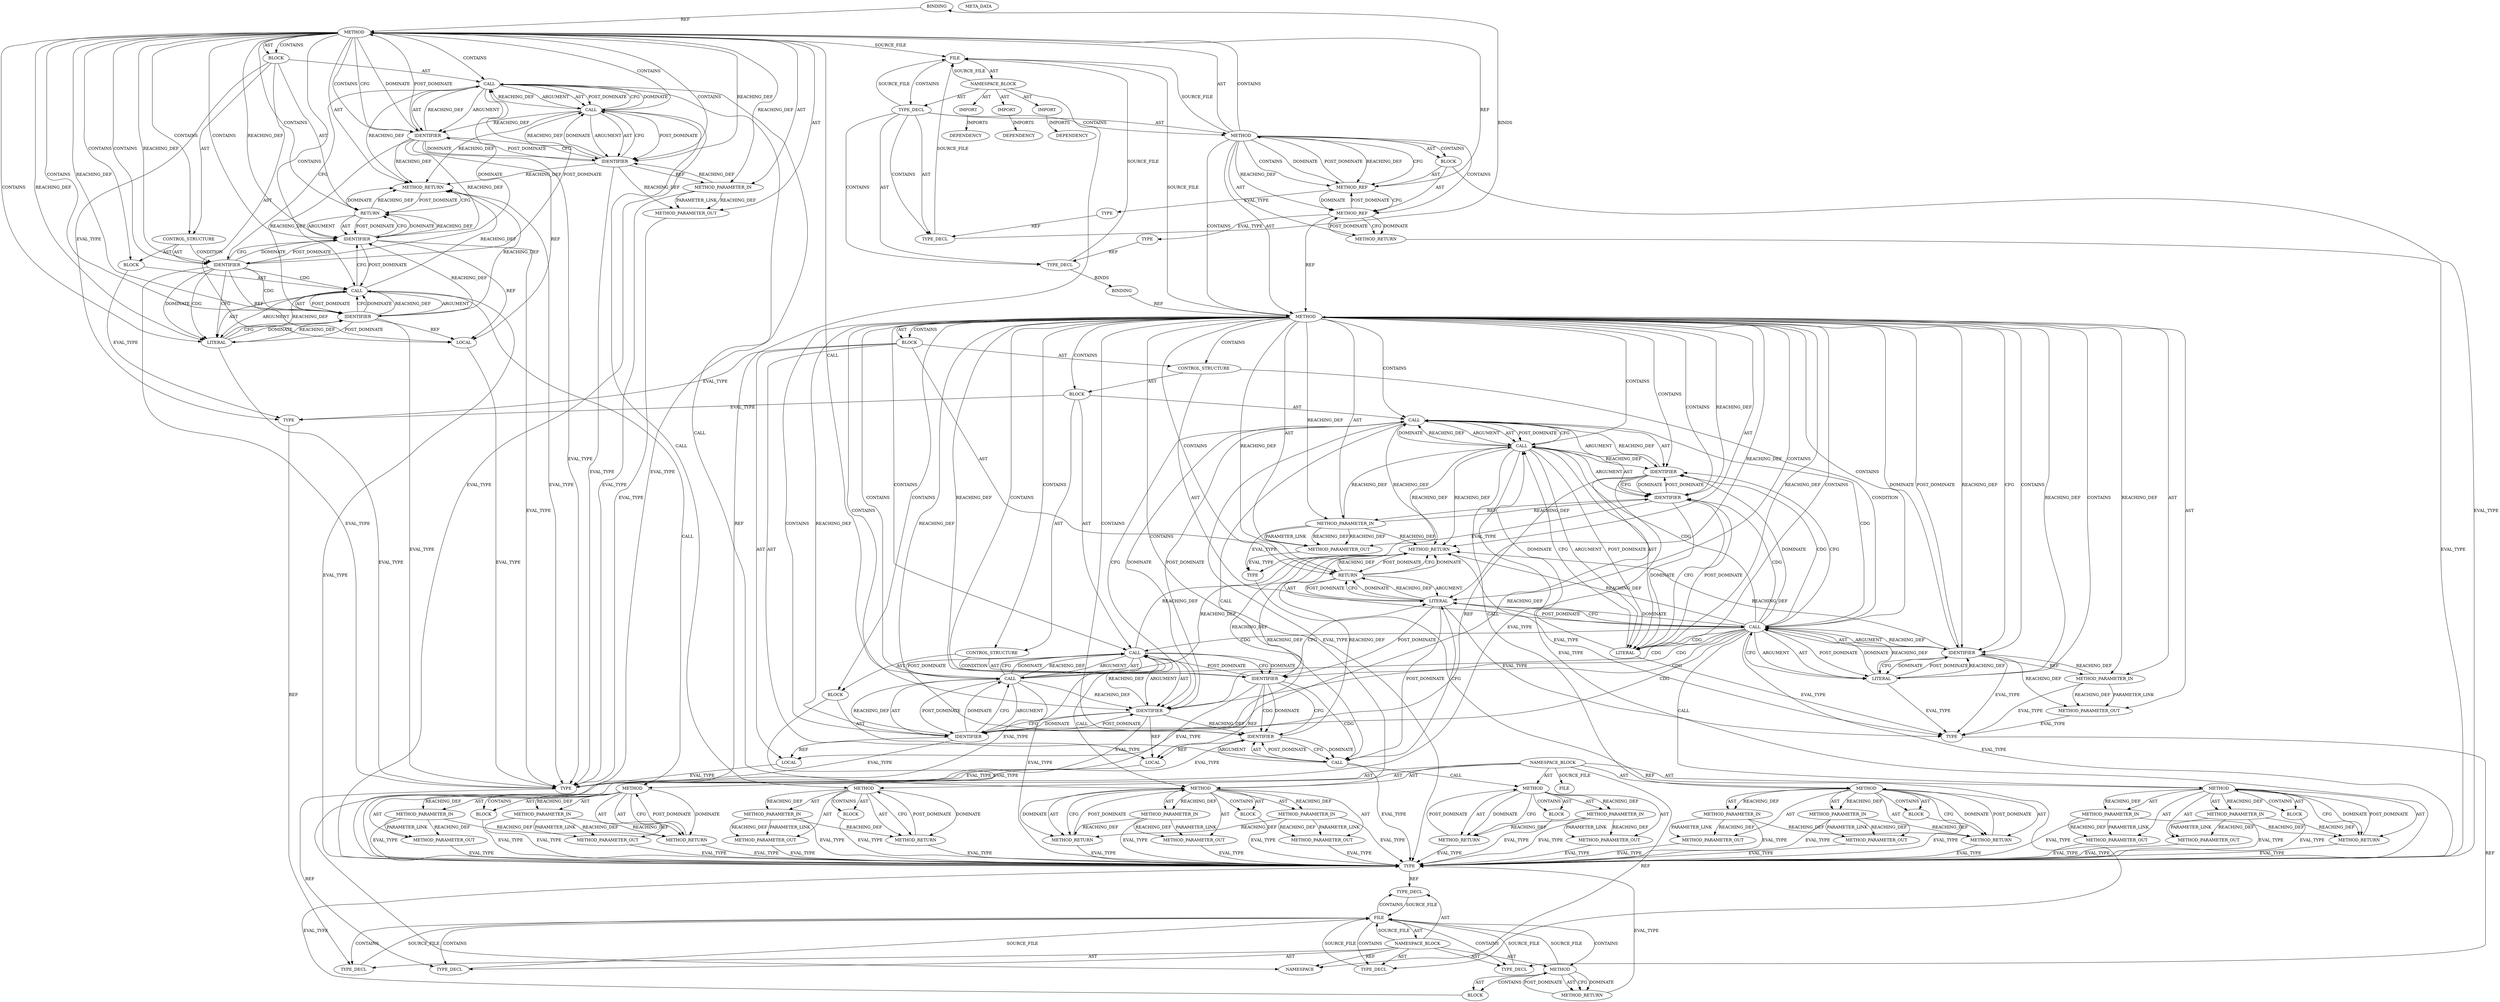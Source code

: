 digraph {
  "21474836480" [label="BINDING" METHOD_FULL_NAME="test" NAME="test" SIGNATURE="char*(char*)"];
  "21474836481" [label="BINDING" METHOD_FULL_NAME="main" NAME="main" SIGNATURE="int(int,char**)"];
  "25769803776" [label="BLOCK" ARGUMENT_INDEX="-1" CODE="{
	char *p;

	p = strdup(str);
	if(p) {
		printf(\"result: %s\\n\", p);	
	}
	return p;
}" COLUMN_NUMBER="1" LINE_NUMBER="32" ORDER="2" TYPE_FULL_NAME="void"];
  "25769803777" [label="BLOCK" ARGUMENT_INDEX="-1" CODE="{
		printf(\"result: %s\\n\", p);	
	}" COLUMN_NUMBER="8" LINE_NUMBER="36" ORDER="2" TYPE_FULL_NAME="void"];
  "25769803778" [label="BLOCK" ARGUMENT_INDEX="-1" CODE="{
	char *userstr, *p;

	if(argc > 1) {
		userstr = argv[1];
		p = test(userstr);
		if(p)
			free(p); /* FIX */
	}
	return 0;
}" COLUMN_NUMBER="1" LINE_NUMBER="44" ORDER="3" TYPE_FULL_NAME="void"];
  "25769803779" [label="BLOCK" ARGUMENT_INDEX="-1" CODE="{
		userstr = argv[1];
		p = test(userstr);
		if(p)
			free(p); /* FIX */
	}" COLUMN_NUMBER="15" LINE_NUMBER="47" ORDER="2" TYPE_FULL_NAME="void"];
  "25769803780" [label="BLOCK" ARGUMENT_INDEX="-1" CODE="<empty>" COLUMN_NUMBER="4" LINE_NUMBER="51" ORDER="2" TYPE_FULL_NAME="ANY"];
  "25769803781" [label="BLOCK" ARGUMENT_INDEX="-1" CODE="<empty>" COLUMN_NUMBER="1" LINE_NUMBER="1" ORDER="1" TYPE_FULL_NAME="ANY"];
  "25769803782" [label="BLOCK" ARGUMENT_INDEX="-1" CODE="<empty>" ORDER="1" TYPE_FULL_NAME="ANY"];
  "25769803783" [label="BLOCK" ARGUMENT_INDEX="1" CODE="<empty>" ORDER="1" TYPE_FULL_NAME="ANY"];
  "25769803784" [label="BLOCK" ARGUMENT_INDEX="1" CODE="<empty>" ORDER="1" TYPE_FULL_NAME="ANY"];
  "25769803785" [label="BLOCK" ARGUMENT_INDEX="1" CODE="<empty>" ORDER="1" TYPE_FULL_NAME="ANY"];
  "25769803786" [label="BLOCK" ARGUMENT_INDEX="1" CODE="<empty>" ORDER="1" TYPE_FULL_NAME="ANY"];
  "25769803787" [label="BLOCK" ARGUMENT_INDEX="1" CODE="<empty>" ORDER="1" TYPE_FULL_NAME="ANY"];
  "25769803788" [label="BLOCK" ARGUMENT_INDEX="1" CODE="<empty>" ORDER="1" TYPE_FULL_NAME="ANY"];
  "30064771072" [label="CALL" ARGUMENT_INDEX="-1" CODE="p = strdup(str)" COLUMN_NUMBER="2" DISPATCH_TYPE="STATIC_DISPATCH" LINE_NUMBER="35" METHOD_FULL_NAME="<operator>.assignment" NAME="<operator>.assignment" ORDER="2" SIGNATURE="" TYPE_FULL_NAME="ANY"];
  "30064771073" [label="CALL" ARGUMENT_INDEX="2" CODE="strdup(str)" COLUMN_NUMBER="6" DISPATCH_TYPE="STATIC_DISPATCH" LINE_NUMBER="35" METHOD_FULL_NAME="strdup" NAME="strdup" ORDER="2" SIGNATURE="" TYPE_FULL_NAME="ANY"];
  "30064771074" [label="CALL" ARGUMENT_INDEX="-1" CODE="printf(\"result: %s\\n\", p)" COLUMN_NUMBER="3" DISPATCH_TYPE="STATIC_DISPATCH" LINE_NUMBER="37" METHOD_FULL_NAME="printf" NAME="printf" ORDER="1" SIGNATURE="" TYPE_FULL_NAME="ANY"];
  "30064771075" [label="CALL" ARGUMENT_INDEX="-1" CODE="argc > 1" COLUMN_NUMBER="5" DISPATCH_TYPE="STATIC_DISPATCH" LINE_NUMBER="47" METHOD_FULL_NAME="<operator>.greaterThan" NAME="<operator>.greaterThan" ORDER="1" SIGNATURE="" TYPE_FULL_NAME="ANY"];
  "30064771076" [label="CALL" ARGUMENT_INDEX="-1" CODE="userstr = argv[1]" COLUMN_NUMBER="3" DISPATCH_TYPE="STATIC_DISPATCH" LINE_NUMBER="48" METHOD_FULL_NAME="<operator>.assignment" NAME="<operator>.assignment" ORDER="1" SIGNATURE="" TYPE_FULL_NAME="ANY"];
  "30064771077" [label="CALL" ARGUMENT_INDEX="2" CODE="argv[1]" COLUMN_NUMBER="13" DISPATCH_TYPE="STATIC_DISPATCH" LINE_NUMBER="48" METHOD_FULL_NAME="<operator>.indirectIndexAccess" NAME="<operator>.indirectIndexAccess" ORDER="2" SIGNATURE="" TYPE_FULL_NAME="ANY"];
  "30064771078" [label="CALL" ARGUMENT_INDEX="-1" CODE="p = test(userstr)" COLUMN_NUMBER="3" DISPATCH_TYPE="STATIC_DISPATCH" LINE_NUMBER="49" METHOD_FULL_NAME="<operator>.assignment" NAME="<operator>.assignment" ORDER="2" SIGNATURE="" TYPE_FULL_NAME="ANY"];
  "30064771079" [label="CALL" ARGUMENT_INDEX="2" CODE="test(userstr)" COLUMN_NUMBER="7" DISPATCH_TYPE="STATIC_DISPATCH" LINE_NUMBER="49" METHOD_FULL_NAME="test" NAME="test" ORDER="2" SIGNATURE="" TYPE_FULL_NAME="char*"];
  "30064771080" [label="CALL" ARGUMENT_INDEX="1" CODE="free(p)" COLUMN_NUMBER="4" DISPATCH_TYPE="STATIC_DISPATCH" LINE_NUMBER="51" METHOD_FULL_NAME="free" NAME="free" ORDER="1" SIGNATURE="" TYPE_FULL_NAME="ANY"];
  "47244640256" [label="CONTROL_STRUCTURE" ARGUMENT_INDEX="1" CODE="if(p) {
		printf(\"result: %s\\n\", p);	
	}" COLUMN_NUMBER="2" CONTROL_STRUCTURE_TYPE="IF" LINE_NUMBER="36" ORDER="3" PARSER_TYPE_NAME="CASTIfStatement"];
  "47244640257" [label="CONTROL_STRUCTURE" ARGUMENT_INDEX="1" CODE="if(argc > 1) {
		userstr = argv[1];
		p = test(userstr);
		if(p)
			free(p); /* FIX */
	}" COLUMN_NUMBER="2" CONTROL_STRUCTURE_TYPE="IF" LINE_NUMBER="47" ORDER="3" PARSER_TYPE_NAME="CASTIfStatement"];
  "47244640258" [label="CONTROL_STRUCTURE" ARGUMENT_INDEX="1" CODE="if(p)
			free(p);" COLUMN_NUMBER="3" CONTROL_STRUCTURE_TYPE="IF" LINE_NUMBER="50" ORDER="3" PARSER_TYPE_NAME="CASTIfStatement"];
  "51539607552" [label="DEPENDENCY" DEPENDENCY_GROUP_ID="stdio.h" NAME="stdio.h" VERSION="include"];
  "51539607553" [label="DEPENDENCY" DEPENDENCY_GROUP_ID="stdlib.h" NAME="stdlib.h" VERSION="include"];
  "51539607554" [label="DEPENDENCY" DEPENDENCY_GROUP_ID="string.h" NAME="string.h" VERSION="include"];
  "60129542144" [label="FILE" CODE="<empty>" CONTENT="<empty>" NAME="mem3-good.c" ORDER="0"];
  "60129542145" [label="FILE" CODE="<empty>" CONTENT="<empty>" NAME="<includes>" ORDER="1"];
  "60129542146" [label="FILE" CODE="<empty>" CONTENT="<empty>" NAME="<unknown>" ORDER="0"];
  "68719476736" [label="IDENTIFIER" ARGUMENT_INDEX="1" CODE="p" COLUMN_NUMBER="2" LINE_NUMBER="35" NAME="p" ORDER="1" TYPE_FULL_NAME="char*"];
  "68719476737" [label="IDENTIFIER" ARGUMENT_INDEX="1" CODE="str" COLUMN_NUMBER="13" LINE_NUMBER="35" NAME="str" ORDER="1" TYPE_FULL_NAME="char*"];
  "68719476738" [label="IDENTIFIER" ARGUMENT_INDEX="-1" CODE="p" COLUMN_NUMBER="5" LINE_NUMBER="36" NAME="p" ORDER="1" TYPE_FULL_NAME="char*"];
  "68719476739" [label="IDENTIFIER" ARGUMENT_INDEX="2" CODE="p" COLUMN_NUMBER="26" LINE_NUMBER="37" NAME="p" ORDER="2" TYPE_FULL_NAME="char*"];
  "68719476740" [label="IDENTIFIER" ARGUMENT_INDEX="-1" CODE="p" COLUMN_NUMBER="9" LINE_NUMBER="39" NAME="p" ORDER="1" TYPE_FULL_NAME="char*"];
  "68719476741" [label="IDENTIFIER" ARGUMENT_INDEX="1" CODE="argc" COLUMN_NUMBER="5" LINE_NUMBER="47" NAME="argc" ORDER="1" TYPE_FULL_NAME="int"];
  "68719476742" [label="IDENTIFIER" ARGUMENT_INDEX="1" CODE="userstr" COLUMN_NUMBER="3" LINE_NUMBER="48" NAME="userstr" ORDER="1" TYPE_FULL_NAME="char*"];
  "68719476743" [label="IDENTIFIER" ARGUMENT_INDEX="1" CODE="argv" COLUMN_NUMBER="13" LINE_NUMBER="48" NAME="argv" ORDER="1" TYPE_FULL_NAME="char**"];
  "68719476744" [label="IDENTIFIER" ARGUMENT_INDEX="1" CODE="p" COLUMN_NUMBER="3" LINE_NUMBER="49" NAME="p" ORDER="1" TYPE_FULL_NAME="char*"];
  "68719476745" [label="IDENTIFIER" ARGUMENT_INDEX="1" CODE="userstr" COLUMN_NUMBER="12" LINE_NUMBER="49" NAME="userstr" ORDER="1" TYPE_FULL_NAME="char*"];
  "68719476746" [label="IDENTIFIER" ARGUMENT_INDEX="-1" CODE="p" COLUMN_NUMBER="6" LINE_NUMBER="50" NAME="p" ORDER="1" TYPE_FULL_NAME="char*"];
  "68719476747" [label="IDENTIFIER" ARGUMENT_INDEX="1" CODE="p" COLUMN_NUMBER="9" LINE_NUMBER="51" NAME="p" ORDER="1" TYPE_FULL_NAME="char*"];
  "73014444032" [label="IMPORT" CODE="#include <stdio.h>" COLUMN_NUMBER="1" IMPORTED_AS="stdio.h" IMPORTED_ENTITY="stdio.h" LINE_NUMBER="26" ORDER="1"];
  "73014444033" [label="IMPORT" CODE="#include <stdlib.h>" COLUMN_NUMBER="1" IMPORTED_AS="stdlib.h" IMPORTED_ENTITY="stdlib.h" LINE_NUMBER="27" ORDER="2"];
  "73014444034" [label="IMPORT" CODE="#include <string.h>" COLUMN_NUMBER="1" IMPORTED_AS="string.h" IMPORTED_ENTITY="string.h" LINE_NUMBER="28" ORDER="3"];
  "90194313216" [label="LITERAL" ARGUMENT_INDEX="1" CODE="\"result: %s\\n\"" COLUMN_NUMBER="10" LINE_NUMBER="37" ORDER="1" TYPE_FULL_NAME="char*"];
  "90194313217" [label="LITERAL" ARGUMENT_INDEX="2" CODE="1" COLUMN_NUMBER="12" LINE_NUMBER="47" ORDER="2" TYPE_FULL_NAME="int"];
  "90194313218" [label="LITERAL" ARGUMENT_INDEX="2" CODE="1" COLUMN_NUMBER="18" LINE_NUMBER="48" ORDER="2" TYPE_FULL_NAME="int"];
  "90194313219" [label="LITERAL" ARGUMENT_INDEX="-1" CODE="0" COLUMN_NUMBER="9" LINE_NUMBER="53" ORDER="1" TYPE_FULL_NAME="int"];
  "94489280512" [label="LOCAL" CODE="char *p" COLUMN_NUMBER="7" GENERIC_SIGNATURE="<empty>" LINE_NUMBER="33" NAME="p" ORDER="1" TYPE_FULL_NAME="char*"];
  "94489280513" [label="LOCAL" CODE="char *userstr" COLUMN_NUMBER="7" GENERIC_SIGNATURE="<empty>" LINE_NUMBER="45" NAME="userstr" ORDER="1" TYPE_FULL_NAME="char*"];
  "94489280514" [label="LOCAL" CODE="char *p" COLUMN_NUMBER="17" GENERIC_SIGNATURE="<empty>" LINE_NUMBER="45" NAME="p" ORDER="2" TYPE_FULL_NAME="char*"];
  "107374182400" [label="META_DATA" LANGUAGE="NEWC" OVERLAYS="base;controlflow;typerel;callgraph;dataflowOss" ROOT="/tmp/tmp.Aymufs2iS9" VERSION="0.1"];
  "111669149696" [label="METHOD" AST_PARENT_FULL_NAME="mem3-good.c:<global>" AST_PARENT_TYPE="TYPE_DECL" CODE="char *
test(char *str)
{
	char *p;

	p = strdup(str);
	if(p) {
		printf(\"result: %s\\n\", p);	
	}
	return p;
}" COLUMN_NUMBER="1" COLUMN_NUMBER_END="1" FILENAME="mem3-good.c" FULL_NAME="test" GENERIC_SIGNATURE="<empty>" IS_EXTERNAL="false" LINE_NUMBER="30" LINE_NUMBER_END="40" NAME="test" ORDER="1" SIGNATURE="char*(char*)"];
  "111669149697" [label="METHOD" AST_PARENT_FULL_NAME="mem3-good.c:<global>" AST_PARENT_TYPE="TYPE_DECL" CODE="<global>" COLUMN_NUMBER="1" COLUMN_NUMBER_END="2" FILENAME="mem3-good.c" FULL_NAME="mem3-good.c:<global>" GENERIC_SIGNATURE="<empty>" IS_EXTERNAL="false" LINE_NUMBER="1" LINE_NUMBER_END="54" NAME="<global>" ORDER="1" SIGNATURE=""];
  "111669149698" [label="METHOD" AST_PARENT_FULL_NAME="mem3-good.c:<global>" AST_PARENT_TYPE="TYPE_DECL" CODE="int
main(int argc, char **argv)
{
	char *userstr, *p;

	if(argc > 1) {
		userstr = argv[1];
		p = test(userstr);
		if(p)
			free(p); /* FIX */
	}
	return 0;
}" COLUMN_NUMBER="1" COLUMN_NUMBER_END="1" FILENAME="mem3-good.c" FULL_NAME="main" GENERIC_SIGNATURE="<empty>" IS_EXTERNAL="false" LINE_NUMBER="42" LINE_NUMBER_END="54" NAME="main" ORDER="1" SIGNATURE="int(int,char**)"];
  "111669149699" [label="METHOD" AST_PARENT_FULL_NAME="<includes>:<global>" AST_PARENT_TYPE="NAMESPACE_BLOCK" CODE="<global>" FILENAME="<includes>" FULL_NAME="<includes>:<global>" GENERIC_SIGNATURE="<empty>" IS_EXTERNAL="false" LINE_NUMBER="1" NAME="<global>" ORDER="1" SIGNATURE=""];
  "111669149700" [label="METHOD" AST_PARENT_FULL_NAME="<global>" AST_PARENT_TYPE="NAMESPACE_BLOCK" CODE="<empty>" FILENAME="<empty>" FULL_NAME="<operator>.assignment" GENERIC_SIGNATURE="<empty>" IS_EXTERNAL="true" NAME="<operator>.assignment" ORDER="0" SIGNATURE=""];
  "111669149701" [label="METHOD" AST_PARENT_FULL_NAME="<global>" AST_PARENT_TYPE="NAMESPACE_BLOCK" CODE="<empty>" FILENAME="<empty>" FULL_NAME="strdup" GENERIC_SIGNATURE="<empty>" IS_EXTERNAL="true" NAME="strdup" ORDER="0" SIGNATURE=""];
  "111669149702" [label="METHOD" AST_PARENT_FULL_NAME="<global>" AST_PARENT_TYPE="NAMESPACE_BLOCK" CODE="<empty>" FILENAME="<empty>" FULL_NAME="printf" GENERIC_SIGNATURE="<empty>" IS_EXTERNAL="true" NAME="printf" ORDER="0" SIGNATURE=""];
  "111669149703" [label="METHOD" AST_PARENT_FULL_NAME="<global>" AST_PARENT_TYPE="NAMESPACE_BLOCK" CODE="<empty>" FILENAME="<empty>" FULL_NAME="<operator>.greaterThan" GENERIC_SIGNATURE="<empty>" IS_EXTERNAL="true" NAME="<operator>.greaterThan" ORDER="0" SIGNATURE=""];
  "111669149704" [label="METHOD" AST_PARENT_FULL_NAME="<global>" AST_PARENT_TYPE="NAMESPACE_BLOCK" CODE="<empty>" FILENAME="<empty>" FULL_NAME="<operator>.indirectIndexAccess" GENERIC_SIGNATURE="<empty>" IS_EXTERNAL="true" NAME="<operator>.indirectIndexAccess" ORDER="0" SIGNATURE=""];
  "111669149705" [label="METHOD" AST_PARENT_FULL_NAME="<global>" AST_PARENT_TYPE="NAMESPACE_BLOCK" CODE="<empty>" FILENAME="<empty>" FULL_NAME="free" GENERIC_SIGNATURE="<empty>" IS_EXTERNAL="true" NAME="free" ORDER="0" SIGNATURE=""];
  "115964116992" [label="METHOD_PARAMETER_IN" CODE="char *str" COLUMN_NUMBER="6" EVALUATION_STRATEGY="BY_VALUE" INDEX="1" IS_VARIADIC="false" LINE_NUMBER="31" NAME="str" ORDER="1" TYPE_FULL_NAME="char*"];
  "115964116993" [label="METHOD_PARAMETER_IN" CODE="int argc" COLUMN_NUMBER="6" EVALUATION_STRATEGY="BY_VALUE" INDEX="1" IS_VARIADIC="false" LINE_NUMBER="43" NAME="argc" ORDER="1" TYPE_FULL_NAME="int"];
  "115964116994" [label="METHOD_PARAMETER_IN" CODE="char **argv" COLUMN_NUMBER="16" EVALUATION_STRATEGY="BY_VALUE" INDEX="2" IS_VARIADIC="false" LINE_NUMBER="43" NAME="argv" ORDER="2" TYPE_FULL_NAME="char**"];
  "115964116995" [label="METHOD_PARAMETER_IN" CODE="p1" EVALUATION_STRATEGY="BY_VALUE" INDEX="1" IS_VARIADIC="false" NAME="p1" ORDER="1" TYPE_FULL_NAME="ANY"];
  "115964116996" [label="METHOD_PARAMETER_IN" CODE="p2" EVALUATION_STRATEGY="BY_VALUE" INDEX="2" IS_VARIADIC="false" NAME="p2" ORDER="2" TYPE_FULL_NAME="ANY"];
  "115964116997" [label="METHOD_PARAMETER_IN" CODE="p1" EVALUATION_STRATEGY="BY_VALUE" INDEX="1" IS_VARIADIC="false" NAME="p1" ORDER="1" TYPE_FULL_NAME="ANY"];
  "115964116998" [label="METHOD_PARAMETER_IN" CODE="p1" EVALUATION_STRATEGY="BY_VALUE" INDEX="1" IS_VARIADIC="false" NAME="p1" ORDER="1" TYPE_FULL_NAME="ANY"];
  "115964116999" [label="METHOD_PARAMETER_IN" CODE="p2" EVALUATION_STRATEGY="BY_VALUE" INDEX="2" IS_VARIADIC="false" NAME="p2" ORDER="2" TYPE_FULL_NAME="ANY"];
  "115964117000" [label="METHOD_PARAMETER_IN" CODE="p1" EVALUATION_STRATEGY="BY_VALUE" INDEX="1" IS_VARIADIC="false" NAME="p1" ORDER="1" TYPE_FULL_NAME="ANY"];
  "115964117001" [label="METHOD_PARAMETER_IN" CODE="p2" EVALUATION_STRATEGY="BY_VALUE" INDEX="2" IS_VARIADIC="false" NAME="p2" ORDER="2" TYPE_FULL_NAME="ANY"];
  "115964117002" [label="METHOD_PARAMETER_IN" CODE="p1" EVALUATION_STRATEGY="BY_VALUE" INDEX="1" IS_VARIADIC="false" NAME="p1" ORDER="1" TYPE_FULL_NAME="ANY"];
  "115964117003" [label="METHOD_PARAMETER_IN" CODE="p2" EVALUATION_STRATEGY="BY_VALUE" INDEX="2" IS_VARIADIC="false" NAME="p2" ORDER="2" TYPE_FULL_NAME="ANY"];
  "115964117004" [label="METHOD_PARAMETER_IN" CODE="p1" EVALUATION_STRATEGY="BY_VALUE" INDEX="1" IS_VARIADIC="false" NAME="p1" ORDER="1" TYPE_FULL_NAME="ANY"];
  "120259084288" [label="METHOD_PARAMETER_OUT" CODE="char *str" COLUMN_NUMBER="6" EVALUATION_STRATEGY="BY_VALUE" INDEX="1" IS_VARIADIC="false" LINE_NUMBER="31" NAME="str" ORDER="1" TYPE_FULL_NAME="char*"];
  "120259084289" [label="METHOD_PARAMETER_OUT" CODE="int argc" COLUMN_NUMBER="6" EVALUATION_STRATEGY="BY_VALUE" INDEX="1" IS_VARIADIC="false" LINE_NUMBER="43" NAME="argc" ORDER="1" TYPE_FULL_NAME="int"];
  "120259084290" [label="METHOD_PARAMETER_OUT" CODE="char **argv" COLUMN_NUMBER="16" EVALUATION_STRATEGY="BY_VALUE" INDEX="2" IS_VARIADIC="false" LINE_NUMBER="43" NAME="argv" ORDER="2" TYPE_FULL_NAME="char**"];
  "120259084291" [label="METHOD_PARAMETER_OUT" CODE="p1" EVALUATION_STRATEGY="BY_VALUE" INDEX="1" IS_VARIADIC="false" NAME="p1" ORDER="1" TYPE_FULL_NAME="ANY"];
  "120259084292" [label="METHOD_PARAMETER_OUT" CODE="p2" EVALUATION_STRATEGY="BY_VALUE" INDEX="2" IS_VARIADIC="false" NAME="p2" ORDER="2" TYPE_FULL_NAME="ANY"];
  "120259084293" [label="METHOD_PARAMETER_OUT" CODE="p1" EVALUATION_STRATEGY="BY_VALUE" INDEX="1" IS_VARIADIC="false" NAME="p1" ORDER="1" TYPE_FULL_NAME="ANY"];
  "120259084294" [label="METHOD_PARAMETER_OUT" CODE="p1" EVALUATION_STRATEGY="BY_VALUE" INDEX="1" IS_VARIADIC="false" NAME="p1" ORDER="1" TYPE_FULL_NAME="ANY"];
  "120259084295" [label="METHOD_PARAMETER_OUT" CODE="p2" EVALUATION_STRATEGY="BY_VALUE" INDEX="2" IS_VARIADIC="false" NAME="p2" ORDER="2" TYPE_FULL_NAME="ANY"];
  "120259084296" [label="METHOD_PARAMETER_OUT" CODE="p1" EVALUATION_STRATEGY="BY_VALUE" INDEX="1" IS_VARIADIC="false" NAME="p1" ORDER="1" TYPE_FULL_NAME="ANY"];
  "120259084297" [label="METHOD_PARAMETER_OUT" CODE="p2" EVALUATION_STRATEGY="BY_VALUE" INDEX="2" IS_VARIADIC="false" NAME="p2" ORDER="2" TYPE_FULL_NAME="ANY"];
  "120259084298" [label="METHOD_PARAMETER_OUT" CODE="p1" EVALUATION_STRATEGY="BY_VALUE" INDEX="1" IS_VARIADIC="false" NAME="p1" ORDER="1" TYPE_FULL_NAME="ANY"];
  "120259084299" [label="METHOD_PARAMETER_OUT" CODE="p2" EVALUATION_STRATEGY="BY_VALUE" INDEX="2" IS_VARIADIC="false" NAME="p2" ORDER="2" TYPE_FULL_NAME="ANY"];
  "120259084300" [label="METHOD_PARAMETER_OUT" CODE="p1" EVALUATION_STRATEGY="BY_VALUE" INDEX="1" IS_VARIADIC="false" NAME="p1" ORDER="1" TYPE_FULL_NAME="ANY"];
  "124554051584" [label="METHOD_REF" ARGUMENT_INDEX="1" CODE="test" COLUMN_NUMBER="1" LINE_NUMBER="30" METHOD_FULL_NAME="test" ORDER="1" TYPE_FULL_NAME="test"];
  "124554051585" [label="METHOD_REF" ARGUMENT_INDEX="2" CODE="main" COLUMN_NUMBER="1" LINE_NUMBER="42" METHOD_FULL_NAME="main" ORDER="2" TYPE_FULL_NAME="main"];
  "128849018880" [label="METHOD_RETURN" CODE="RET" COLUMN_NUMBER="1" EVALUATION_STRATEGY="BY_VALUE" LINE_NUMBER="30" ORDER="3" TYPE_FULL_NAME="char*"];
  "128849018881" [label="METHOD_RETURN" CODE="RET" COLUMN_NUMBER="1" EVALUATION_STRATEGY="BY_VALUE" LINE_NUMBER="42" ORDER="4" TYPE_FULL_NAME="int"];
  "128849018882" [label="METHOD_RETURN" CODE="RET" COLUMN_NUMBER="1" EVALUATION_STRATEGY="BY_VALUE" LINE_NUMBER="1" ORDER="2" TYPE_FULL_NAME="ANY"];
  "128849018883" [label="METHOD_RETURN" CODE="RET" EVALUATION_STRATEGY="BY_VALUE" LINE_NUMBER="1" ORDER="2" TYPE_FULL_NAME="ANY"];
  "128849018884" [label="METHOD_RETURN" CODE="RET" EVALUATION_STRATEGY="BY_VALUE" ORDER="2" TYPE_FULL_NAME="ANY"];
  "128849018885" [label="METHOD_RETURN" CODE="RET" EVALUATION_STRATEGY="BY_VALUE" ORDER="2" TYPE_FULL_NAME="ANY"];
  "128849018886" [label="METHOD_RETURN" CODE="RET" EVALUATION_STRATEGY="BY_VALUE" ORDER="2" TYPE_FULL_NAME="ANY"];
  "128849018887" [label="METHOD_RETURN" CODE="RET" EVALUATION_STRATEGY="BY_VALUE" ORDER="2" TYPE_FULL_NAME="ANY"];
  "128849018888" [label="METHOD_RETURN" CODE="RET" EVALUATION_STRATEGY="BY_VALUE" ORDER="2" TYPE_FULL_NAME="ANY"];
  "128849018889" [label="METHOD_RETURN" CODE="RET" EVALUATION_STRATEGY="BY_VALUE" ORDER="2" TYPE_FULL_NAME="ANY"];
  "137438953472" [label="NAMESPACE" CODE="<empty>" NAME="<global>" ORDER="-1"];
  "141733920768" [label="NAMESPACE_BLOCK" CODE="<empty>" FILENAME="<unknown>" FULL_NAME="<global>" NAME="<global>" ORDER="1"];
  "141733920769" [label="NAMESPACE_BLOCK" CODE="<empty>" FILENAME="mem3-good.c" FULL_NAME="mem3-good.c:<global>" NAME="<global>" ORDER="1"];
  "141733920770" [label="NAMESPACE_BLOCK" CODE="<empty>" FILENAME="<includes>" FULL_NAME="<includes>:<global>" NAME="<global>" ORDER="1"];
  "146028888064" [label="RETURN" ARGUMENT_INDEX="-1" CODE="return p;" COLUMN_NUMBER="2" LINE_NUMBER="39" ORDER="4"];
  "146028888065" [label="RETURN" ARGUMENT_INDEX="-1" CODE="return 0;" COLUMN_NUMBER="2" LINE_NUMBER="53" ORDER="4"];
  "163208757248" [label="TYPE" FULL_NAME="ANY" NAME="ANY" TYPE_DECL_FULL_NAME="ANY"];
  "163208757249" [label="TYPE" FULL_NAME="char*" NAME="char*" TYPE_DECL_FULL_NAME="char*"];
  "163208757250" [label="TYPE" FULL_NAME="char**" NAME="char**" TYPE_DECL_FULL_NAME="char**"];
  "163208757251" [label="TYPE" FULL_NAME="int" NAME="int" TYPE_DECL_FULL_NAME="int"];
  "163208757252" [label="TYPE" FULL_NAME="main" NAME="main" TYPE_DECL_FULL_NAME="main"];
  "163208757253" [label="TYPE" FULL_NAME="test" NAME="test" TYPE_DECL_FULL_NAME="test"];
  "163208757254" [label="TYPE" FULL_NAME="void" NAME="void" TYPE_DECL_FULL_NAME="void"];
  "171798691840" [label="TYPE_DECL" AST_PARENT_FULL_NAME="mem3-good.c:<global>" AST_PARENT_TYPE="TYPE_DECL" CODE="test" COLUMN_NUMBER="1" FILENAME="mem3-good.c" FULL_NAME="test" GENERIC_SIGNATURE="<empty>" IS_EXTERNAL="false" LINE_NUMBER="30" NAME="test" ORDER="1"];
  "171798691841" [label="TYPE_DECL" AST_PARENT_FULL_NAME="mem3-good.c:<global>" AST_PARENT_TYPE="TYPE_DECL" CODE="main" COLUMN_NUMBER="1" FILENAME="mem3-good.c" FULL_NAME="main" GENERIC_SIGNATURE="<empty>" IS_EXTERNAL="false" LINE_NUMBER="42" NAME="main" ORDER="1"];
  "171798691842" [label="TYPE_DECL" AST_PARENT_FULL_NAME="mem3-good.c:<global>" AST_PARENT_TYPE="NAMESPACE_BLOCK" CODE="<global>" COLUMN_NUMBER="1" FILENAME="mem3-good.c" FULL_NAME="mem3-good.c:<global>" GENERIC_SIGNATURE="<empty>" IS_EXTERNAL="false" LINE_NUMBER="1" NAME="<global>" ORDER="4"];
  "171798691843" [label="TYPE_DECL" AST_PARENT_FULL_NAME="<includes>:<global>" AST_PARENT_TYPE="NAMESPACE_BLOCK" CODE="ANY" FILENAME="<includes>" FULL_NAME="ANY" GENERIC_SIGNATURE="<empty>" IS_EXTERNAL="true" NAME="ANY" ORDER="-1"];
  "171798691844" [label="TYPE_DECL" AST_PARENT_FULL_NAME="<includes>:<global>" AST_PARENT_TYPE="NAMESPACE_BLOCK" CODE="char*" FILENAME="<includes>" FULL_NAME="char*" GENERIC_SIGNATURE="<empty>" IS_EXTERNAL="true" NAME="char*" ORDER="-1"];
  "171798691845" [label="TYPE_DECL" AST_PARENT_FULL_NAME="<includes>:<global>" AST_PARENT_TYPE="NAMESPACE_BLOCK" CODE="char**" FILENAME="<includes>" FULL_NAME="char**" GENERIC_SIGNATURE="<empty>" IS_EXTERNAL="true" NAME="char**" ORDER="-1"];
  "171798691846" [label="TYPE_DECL" AST_PARENT_FULL_NAME="<includes>:<global>" AST_PARENT_TYPE="NAMESPACE_BLOCK" CODE="int" FILENAME="<includes>" FULL_NAME="int" GENERIC_SIGNATURE="<empty>" IS_EXTERNAL="true" NAME="int" ORDER="-1"];
  "171798691847" [label="TYPE_DECL" AST_PARENT_FULL_NAME="<includes>:<global>" AST_PARENT_TYPE="NAMESPACE_BLOCK" CODE="void" FILENAME="<includes>" FULL_NAME="void" GENERIC_SIGNATURE="<empty>" IS_EXTERNAL="true" NAME="void" ORDER="-1"];
  "21474836480" -> "111669149696" [label="REF" ];
  "21474836481" -> "111669149698" [label="REF" ];
  "25769803776" -> "94489280512" [label="AST" ];
  "25769803776" -> "30064771072" [label="AST" ];
  "25769803776" -> "47244640256" [label="AST" ];
  "25769803776" -> "146028888064" [label="AST" ];
  "25769803776" -> "163208757254" [label="EVAL_TYPE" ];
  "25769803777" -> "30064771074" [label="AST" ];
  "25769803777" -> "163208757254" [label="EVAL_TYPE" ];
  "25769803778" -> "94489280513" [label="AST" ];
  "25769803778" -> "94489280514" [label="AST" ];
  "25769803778" -> "47244640257" [label="AST" ];
  "25769803778" -> "146028888065" [label="AST" ];
  "25769803778" -> "163208757254" [label="EVAL_TYPE" ];
  "25769803779" -> "30064771076" [label="AST" ];
  "25769803779" -> "30064771078" [label="AST" ];
  "25769803779" -> "47244640258" [label="AST" ];
  "25769803779" -> "163208757254" [label="EVAL_TYPE" ];
  "25769803780" -> "30064771080" [label="AST" ];
  "25769803780" -> "163208757248" [label="EVAL_TYPE" ];
  "25769803781" -> "124554051584" [label="AST" ];
  "25769803781" -> "124554051585" [label="AST" ];
  "25769803781" -> "163208757248" [label="EVAL_TYPE" ];
  "25769803782" -> "163208757248" [label="EVAL_TYPE" ];
  "25769803783" -> "163208757248" [label="EVAL_TYPE" ];
  "25769803784" -> "163208757248" [label="EVAL_TYPE" ];
  "25769803785" -> "163208757248" [label="EVAL_TYPE" ];
  "25769803786" -> "163208757248" [label="EVAL_TYPE" ];
  "25769803787" -> "163208757248" [label="EVAL_TYPE" ];
  "25769803788" -> "163208757248" [label="EVAL_TYPE" ];
  "30064771072" -> "68719476736" [label="ARGUMENT" ];
  "30064771072" -> "30064771073" [label="ARGUMENT" ];
  "30064771072" -> "68719476736" [label="AST" ];
  "30064771072" -> "30064771073" [label="AST" ];
  "30064771072" -> "111669149700" [label="CALL" ];
  "30064771072" -> "68719476738" [label="CFG" ];
  "30064771072" -> "68719476738" [label="DOMINATE" ];
  "30064771072" -> "163208757248" [label="EVAL_TYPE" ];
  "30064771072" -> "30064771073" [label="POST_DOMINATE" ];
  "30064771072" -> "128849018880" [label="REACHING_DEF" property="p = strdup(str)"];
  "30064771073" -> "68719476737" [label="ARGUMENT" ];
  "30064771073" -> "68719476737" [label="AST" ];
  "30064771073" -> "111669149701" [label="CALL" ];
  "30064771073" -> "30064771072" [label="CFG" ];
  "30064771073" -> "30064771072" [label="DOMINATE" ];
  "30064771073" -> "163208757248" [label="EVAL_TYPE" ];
  "30064771073" -> "68719476737" [label="POST_DOMINATE" ];
  "30064771073" -> "68719476736" [label="REACHING_DEF" property="strdup(str)"];
  "30064771073" -> "30064771072" [label="REACHING_DEF" property="strdup(str)"];
  "30064771073" -> "128849018880" [label="REACHING_DEF" property="strdup(str)"];
  "30064771074" -> "90194313216" [label="ARGUMENT" ];
  "30064771074" -> "68719476739" [label="ARGUMENT" ];
  "30064771074" -> "90194313216" [label="AST" ];
  "30064771074" -> "68719476739" [label="AST" ];
  "30064771074" -> "111669149702" [label="CALL" ];
  "30064771074" -> "68719476740" [label="CFG" ];
  "30064771074" -> "163208757248" [label="EVAL_TYPE" ];
  "30064771074" -> "68719476739" [label="POST_DOMINATE" ];
  "30064771074" -> "128849018880" [label="REACHING_DEF" property="printf(\"result: %s\\n\", p)"];
  "30064771075" -> "68719476741" [label="ARGUMENT" ];
  "30064771075" -> "90194313217" [label="ARGUMENT" ];
  "30064771075" -> "68719476741" [label="AST" ];
  "30064771075" -> "90194313217" [label="AST" ];
  "30064771075" -> "111669149703" [label="CALL" ];
  "30064771075" -> "90194313218" [label="CDG" ];
  "30064771075" -> "30064771077" [label="CDG" ];
  "30064771075" -> "30064771076" [label="CDG" ];
  "30064771075" -> "30064771079" [label="CDG" ];
  "30064771075" -> "30064771078" [label="CDG" ];
  "30064771075" -> "68719476742" [label="CDG" ];
  "30064771075" -> "68719476746" [label="CDG" ];
  "30064771075" -> "68719476745" [label="CDG" ];
  "30064771075" -> "68719476744" [label="CDG" ];
  "30064771075" -> "68719476743" [label="CDG" ];
  "30064771075" -> "68719476742" [label="CFG" ];
  "30064771075" -> "90194313219" [label="CFG" ];
  "30064771075" -> "90194313219" [label="DOMINATE" ];
  "30064771075" -> "68719476742" [label="DOMINATE" ];
  "30064771075" -> "163208757248" [label="EVAL_TYPE" ];
  "30064771075" -> "90194313217" [label="POST_DOMINATE" ];
  "30064771075" -> "128849018881" [label="REACHING_DEF" property="argc > 1"];
  "30064771076" -> "68719476742" [label="ARGUMENT" ];
  "30064771076" -> "30064771077" [label="ARGUMENT" ];
  "30064771076" -> "68719476742" [label="AST" ];
  "30064771076" -> "30064771077" [label="AST" ];
  "30064771076" -> "111669149700" [label="CALL" ];
  "30064771076" -> "68719476744" [label="CFG" ];
  "30064771076" -> "68719476744" [label="DOMINATE" ];
  "30064771076" -> "163208757248" [label="EVAL_TYPE" ];
  "30064771076" -> "30064771077" [label="POST_DOMINATE" ];
  "30064771076" -> "128849018881" [label="REACHING_DEF" property="userstr = argv[1]"];
  "30064771077" -> "68719476743" [label="ARGUMENT" ];
  "30064771077" -> "90194313218" [label="ARGUMENT" ];
  "30064771077" -> "68719476743" [label="AST" ];
  "30064771077" -> "90194313218" [label="AST" ];
  "30064771077" -> "111669149704" [label="CALL" ];
  "30064771077" -> "30064771076" [label="CFG" ];
  "30064771077" -> "30064771076" [label="DOMINATE" ];
  "30064771077" -> "163208757248" [label="EVAL_TYPE" ];
  "30064771077" -> "90194313218" [label="POST_DOMINATE" ];
  "30064771077" -> "120259084290" [label="REACHING_DEF" property="argv[1]"];
  "30064771077" -> "68719476742" [label="REACHING_DEF" property="argv[1]"];
  "30064771077" -> "30064771076" [label="REACHING_DEF" property="argv[1]"];
  "30064771077" -> "128849018881" [label="REACHING_DEF" property="argv[1]"];
  "30064771078" -> "68719476744" [label="ARGUMENT" ];
  "30064771078" -> "30064771079" [label="ARGUMENT" ];
  "30064771078" -> "68719476744" [label="AST" ];
  "30064771078" -> "30064771079" [label="AST" ];
  "30064771078" -> "111669149700" [label="CALL" ];
  "30064771078" -> "68719476746" [label="CFG" ];
  "30064771078" -> "68719476746" [label="DOMINATE" ];
  "30064771078" -> "163208757248" [label="EVAL_TYPE" ];
  "30064771078" -> "30064771079" [label="POST_DOMINATE" ];
  "30064771078" -> "128849018881" [label="REACHING_DEF" property="p = test(userstr)"];
  "30064771079" -> "68719476745" [label="ARGUMENT" ];
  "30064771079" -> "68719476745" [label="AST" ];
  "30064771079" -> "111669149696" [label="CALL" ];
  "30064771079" -> "30064771078" [label="CFG" ];
  "30064771079" -> "30064771078" [label="DOMINATE" ];
  "30064771079" -> "163208757249" [label="EVAL_TYPE" ];
  "30064771079" -> "68719476745" [label="POST_DOMINATE" ];
  "30064771079" -> "68719476744" [label="REACHING_DEF" property="test(userstr)"];
  "30064771079" -> "30064771078" [label="REACHING_DEF" property="test(userstr)"];
  "30064771079" -> "128849018881" [label="REACHING_DEF" property="test(userstr)"];
  "30064771080" -> "68719476747" [label="ARGUMENT" ];
  "30064771080" -> "68719476747" [label="AST" ];
  "30064771080" -> "111669149705" [label="CALL" ];
  "30064771080" -> "90194313219" [label="CFG" ];
  "30064771080" -> "163208757248" [label="EVAL_TYPE" ];
  "30064771080" -> "68719476747" [label="POST_DOMINATE" ];
  "47244640256" -> "68719476738" [label="AST" ];
  "47244640256" -> "25769803777" [label="AST" ];
  "47244640256" -> "68719476738" [label="CONDITION" ];
  "47244640257" -> "30064771075" [label="AST" ];
  "47244640257" -> "25769803779" [label="AST" ];
  "47244640257" -> "30064771075" [label="CONDITION" ];
  "47244640258" -> "68719476746" [label="AST" ];
  "47244640258" -> "25769803780" [label="AST" ];
  "47244640258" -> "68719476746" [label="CONDITION" ];
  "60129542144" -> "141733920769" [label="AST" ];
  "60129542144" -> "171798691842" [label="CONTAINS" ];
  "60129542145" -> "141733920770" [label="AST" ];
  "60129542145" -> "111669149699" [label="CONTAINS" ];
  "60129542145" -> "171798691843" [label="CONTAINS" ];
  "60129542145" -> "171798691844" [label="CONTAINS" ];
  "60129542145" -> "171798691845" [label="CONTAINS" ];
  "60129542145" -> "171798691846" [label="CONTAINS" ];
  "60129542145" -> "171798691847" [label="CONTAINS" ];
  "68719476736" -> "68719476737" [label="CFG" ];
  "68719476736" -> "68719476737" [label="DOMINATE" ];
  "68719476736" -> "163208757249" [label="EVAL_TYPE" ];
  "68719476736" -> "111669149696" [label="POST_DOMINATE" ];
  "68719476736" -> "30064771072" [label="REACHING_DEF" property="p"];
  "68719476736" -> "68719476739" [label="REACHING_DEF" property="p"];
  "68719476736" -> "68719476740" [label="REACHING_DEF" property="p"];
  "68719476736" -> "128849018880" [label="REACHING_DEF" property="p"];
  "68719476736" -> "94489280512" [label="REF" ];
  "68719476737" -> "30064771073" [label="CFG" ];
  "68719476737" -> "30064771073" [label="DOMINATE" ];
  "68719476737" -> "163208757249" [label="EVAL_TYPE" ];
  "68719476737" -> "68719476736" [label="POST_DOMINATE" ];
  "68719476737" -> "30064771073" [label="REACHING_DEF" property="str"];
  "68719476737" -> "120259084288" [label="REACHING_DEF" property="str"];
  "68719476737" -> "128849018880" [label="REACHING_DEF" property="str"];
  "68719476737" -> "115964116992" [label="REF" ];
  "68719476738" -> "90194313216" [label="CDG" ];
  "68719476738" -> "30064771074" [label="CDG" ];
  "68719476738" -> "68719476739" [label="CDG" ];
  "68719476738" -> "90194313216" [label="CFG" ];
  "68719476738" -> "68719476740" [label="CFG" ];
  "68719476738" -> "68719476740" [label="DOMINATE" ];
  "68719476738" -> "90194313216" [label="DOMINATE" ];
  "68719476738" -> "163208757249" [label="EVAL_TYPE" ];
  "68719476738" -> "30064771072" [label="POST_DOMINATE" ];
  "68719476738" -> "94489280512" [label="REF" ];
  "68719476739" -> "30064771074" [label="CFG" ];
  "68719476739" -> "30064771074" [label="DOMINATE" ];
  "68719476739" -> "163208757249" [label="EVAL_TYPE" ];
  "68719476739" -> "90194313216" [label="POST_DOMINATE" ];
  "68719476739" -> "30064771074" [label="REACHING_DEF" property="p"];
  "68719476739" -> "68719476740" [label="REACHING_DEF" property="p"];
  "68719476739" -> "128849018880" [label="REACHING_DEF" property="p"];
  "68719476739" -> "94489280512" [label="REF" ];
  "68719476740" -> "146028888064" [label="CFG" ];
  "68719476740" -> "146028888064" [label="DOMINATE" ];
  "68719476740" -> "163208757249" [label="EVAL_TYPE" ];
  "68719476740" -> "68719476738" [label="POST_DOMINATE" ];
  "68719476740" -> "30064771074" [label="POST_DOMINATE" ];
  "68719476740" -> "146028888064" [label="REACHING_DEF" property="p"];
  "68719476740" -> "94489280512" [label="REF" ];
  "68719476741" -> "90194313217" [label="CFG" ];
  "68719476741" -> "90194313217" [label="DOMINATE" ];
  "68719476741" -> "163208757251" [label="EVAL_TYPE" ];
  "68719476741" -> "111669149698" [label="POST_DOMINATE" ];
  "68719476741" -> "30064771075" [label="REACHING_DEF" property="argc"];
  "68719476741" -> "120259084289" [label="REACHING_DEF" property="argc"];
  "68719476741" -> "128849018881" [label="REACHING_DEF" property="argc"];
  "68719476741" -> "115964116993" [label="REF" ];
  "68719476742" -> "68719476743" [label="CFG" ];
  "68719476742" -> "68719476743" [label="DOMINATE" ];
  "68719476742" -> "163208757249" [label="EVAL_TYPE" ];
  "68719476742" -> "68719476745" [label="REACHING_DEF" property="userstr"];
  "68719476742" -> "30064771076" [label="REACHING_DEF" property="userstr"];
  "68719476742" -> "94489280513" [label="REF" ];
  "68719476743" -> "90194313218" [label="CFG" ];
  "68719476743" -> "90194313218" [label="DOMINATE" ];
  "68719476743" -> "163208757250" [label="EVAL_TYPE" ];
  "68719476743" -> "68719476742" [label="POST_DOMINATE" ];
  "68719476743" -> "115964116994" [label="REF" ];
  "68719476744" -> "68719476745" [label="CFG" ];
  "68719476744" -> "68719476745" [label="DOMINATE" ];
  "68719476744" -> "163208757249" [label="EVAL_TYPE" ];
  "68719476744" -> "30064771076" [label="POST_DOMINATE" ];
  "68719476744" -> "30064771078" [label="REACHING_DEF" property="p"];
  "68719476744" -> "68719476747" [label="REACHING_DEF" property="p"];
  "68719476744" -> "128849018881" [label="REACHING_DEF" property="p"];
  "68719476744" -> "94489280514" [label="REF" ];
  "68719476745" -> "30064771079" [label="CFG" ];
  "68719476745" -> "30064771079" [label="DOMINATE" ];
  "68719476745" -> "163208757249" [label="EVAL_TYPE" ];
  "68719476745" -> "68719476744" [label="POST_DOMINATE" ];
  "68719476745" -> "30064771079" [label="REACHING_DEF" property="userstr"];
  "68719476745" -> "128849018881" [label="REACHING_DEF" property="userstr"];
  "68719476745" -> "94489280513" [label="REF" ];
  "68719476746" -> "68719476747" [label="CDG" ];
  "68719476746" -> "30064771080" [label="CDG" ];
  "68719476746" -> "68719476747" [label="CFG" ];
  "68719476746" -> "90194313219" [label="CFG" ];
  "68719476746" -> "68719476747" [label="DOMINATE" ];
  "68719476746" -> "163208757249" [label="EVAL_TYPE" ];
  "68719476746" -> "30064771078" [label="POST_DOMINATE" ];
  "68719476746" -> "94489280514" [label="REF" ];
  "68719476747" -> "30064771080" [label="CFG" ];
  "68719476747" -> "30064771080" [label="DOMINATE" ];
  "68719476747" -> "163208757249" [label="EVAL_TYPE" ];
  "68719476747" -> "128849018881" [label="REACHING_DEF" property="p"];
  "68719476747" -> "94489280514" [label="REF" ];
  "73014444032" -> "51539607552" [label="IMPORTS" ];
  "73014444033" -> "51539607553" [label="IMPORTS" ];
  "73014444034" -> "51539607554" [label="IMPORTS" ];
  "90194313216" -> "68719476739" [label="CFG" ];
  "90194313216" -> "68719476739" [label="DOMINATE" ];
  "90194313216" -> "163208757249" [label="EVAL_TYPE" ];
  "90194313216" -> "68719476739" [label="REACHING_DEF" property="\"result: %s\\n\""];
  "90194313216" -> "30064771074" [label="REACHING_DEF" property="\"result: %s\\n\""];
  "90194313217" -> "30064771075" [label="CFG" ];
  "90194313217" -> "30064771075" [label="DOMINATE" ];
  "90194313217" -> "163208757251" [label="EVAL_TYPE" ];
  "90194313217" -> "68719476741" [label="POST_DOMINATE" ];
  "90194313217" -> "68719476741" [label="REACHING_DEF" property="1"];
  "90194313217" -> "30064771075" [label="REACHING_DEF" property="1"];
  "90194313218" -> "30064771077" [label="CFG" ];
  "90194313218" -> "30064771077" [label="DOMINATE" ];
  "90194313218" -> "163208757251" [label="EVAL_TYPE" ];
  "90194313218" -> "68719476743" [label="POST_DOMINATE" ];
  "90194313219" -> "146028888065" [label="CFG" ];
  "90194313219" -> "146028888065" [label="DOMINATE" ];
  "90194313219" -> "163208757251" [label="EVAL_TYPE" ];
  "90194313219" -> "30064771075" [label="POST_DOMINATE" ];
  "90194313219" -> "68719476746" [label="POST_DOMINATE" ];
  "90194313219" -> "30064771080" [label="POST_DOMINATE" ];
  "90194313219" -> "146028888065" [label="REACHING_DEF" property="0"];
  "94489280512" -> "163208757249" [label="EVAL_TYPE" ];
  "94489280513" -> "163208757249" [label="EVAL_TYPE" ];
  "94489280514" -> "163208757249" [label="EVAL_TYPE" ];
  "111669149696" -> "115964116992" [label="AST" ];
  "111669149696" -> "25769803776" [label="AST" ];
  "111669149696" -> "128849018880" [label="AST" ];
  "111669149696" -> "120259084288" [label="AST" ];
  "111669149696" -> "68719476736" [label="CFG" ];
  "111669149696" -> "25769803776" [label="CONTAINS" ];
  "111669149696" -> "30064771072" [label="CONTAINS" ];
  "111669149696" -> "47244640256" [label="CONTAINS" ];
  "111669149696" -> "146028888064" [label="CONTAINS" ];
  "111669149696" -> "68719476736" [label="CONTAINS" ];
  "111669149696" -> "30064771073" [label="CONTAINS" ];
  "111669149696" -> "68719476738" [label="CONTAINS" ];
  "111669149696" -> "25769803777" [label="CONTAINS" ];
  "111669149696" -> "68719476740" [label="CONTAINS" ];
  "111669149696" -> "68719476737" [label="CONTAINS" ];
  "111669149696" -> "30064771074" [label="CONTAINS" ];
  "111669149696" -> "90194313216" [label="CONTAINS" ];
  "111669149696" -> "68719476739" [label="CONTAINS" ];
  "111669149696" -> "68719476736" [label="DOMINATE" ];
  "111669149696" -> "68719476740" [label="REACHING_DEF" property=""];
  "111669149696" -> "68719476738" [label="REACHING_DEF" property=""];
  "111669149696" -> "68719476739" [label="REACHING_DEF" property=""];
  "111669149696" -> "90194313216" [label="REACHING_DEF" property=""];
  "111669149696" -> "68719476737" [label="REACHING_DEF" property=""];
  "111669149696" -> "115964116992" [label="REACHING_DEF" property=""];
  "111669149696" -> "60129542144" [label="SOURCE_FILE" ];
  "111669149697" -> "111669149696" [label="AST" ];
  "111669149697" -> "111669149698" [label="AST" ];
  "111669149697" -> "25769803781" [label="AST" ];
  "111669149697" -> "128849018882" [label="AST" ];
  "111669149697" -> "124554051584" [label="CFG" ];
  "111669149697" -> "111669149696" [label="CONTAINS" ];
  "111669149697" -> "111669149698" [label="CONTAINS" ];
  "111669149697" -> "25769803781" [label="CONTAINS" ];
  "111669149697" -> "124554051584" [label="CONTAINS" ];
  "111669149697" -> "124554051585" [label="CONTAINS" ];
  "111669149697" -> "124554051584" [label="DOMINATE" ];
  "111669149697" -> "124554051584" [label="REACHING_DEF" property=""];
  "111669149697" -> "124554051585" [label="REACHING_DEF" property=""];
  "111669149697" -> "60129542144" [label="SOURCE_FILE" ];
  "111669149698" -> "115964116993" [label="AST" ];
  "111669149698" -> "115964116994" [label="AST" ];
  "111669149698" -> "25769803778" [label="AST" ];
  "111669149698" -> "128849018881" [label="AST" ];
  "111669149698" -> "120259084289" [label="AST" ];
  "111669149698" -> "120259084290" [label="AST" ];
  "111669149698" -> "68719476741" [label="CFG" ];
  "111669149698" -> "25769803778" [label="CONTAINS" ];
  "111669149698" -> "47244640257" [label="CONTAINS" ];
  "111669149698" -> "146028888065" [label="CONTAINS" ];
  "111669149698" -> "30064771075" [label="CONTAINS" ];
  "111669149698" -> "25769803779" [label="CONTAINS" ];
  "111669149698" -> "90194313219" [label="CONTAINS" ];
  "111669149698" -> "68719476741" [label="CONTAINS" ];
  "111669149698" -> "90194313217" [label="CONTAINS" ];
  "111669149698" -> "30064771076" [label="CONTAINS" ];
  "111669149698" -> "30064771078" [label="CONTAINS" ];
  "111669149698" -> "47244640258" [label="CONTAINS" ];
  "111669149698" -> "68719476742" [label="CONTAINS" ];
  "111669149698" -> "30064771077" [label="CONTAINS" ];
  "111669149698" -> "68719476744" [label="CONTAINS" ];
  "111669149698" -> "30064771079" [label="CONTAINS" ];
  "111669149698" -> "68719476746" [label="CONTAINS" ];
  "111669149698" -> "25769803780" [label="CONTAINS" ];
  "111669149698" -> "68719476743" [label="CONTAINS" ];
  "111669149698" -> "90194313218" [label="CONTAINS" ];
  "111669149698" -> "68719476745" [label="CONTAINS" ];
  "111669149698" -> "30064771080" [label="CONTAINS" ];
  "111669149698" -> "68719476747" [label="CONTAINS" ];
  "111669149698" -> "68719476741" [label="DOMINATE" ];
  "111669149698" -> "115964116994" [label="REACHING_DEF" property=""];
  "111669149698" -> "90194313219" [label="REACHING_DEF" property=""];
  "111669149698" -> "115964116993" [label="REACHING_DEF" property=""];
  "111669149698" -> "68719476741" [label="REACHING_DEF" property=""];
  "111669149698" -> "68719476746" [label="REACHING_DEF" property=""];
  "111669149698" -> "90194313218" [label="REACHING_DEF" property=""];
  "111669149698" -> "68719476747" [label="REACHING_DEF" property=""];
  "111669149698" -> "90194313217" [label="REACHING_DEF" property=""];
  "111669149698" -> "68719476745" [label="REACHING_DEF" property=""];
  "111669149698" -> "68719476743" [label="REACHING_DEF" property=""];
  "111669149698" -> "146028888065" [label="REACHING_DEF" property=""];
  "111669149698" -> "60129542144" [label="SOURCE_FILE" ];
  "111669149699" -> "25769803782" [label="AST" ];
  "111669149699" -> "128849018883" [label="AST" ];
  "111669149699" -> "128849018883" [label="CFG" ];
  "111669149699" -> "25769803782" [label="CONTAINS" ];
  "111669149699" -> "128849018883" [label="DOMINATE" ];
  "111669149699" -> "60129542145" [label="SOURCE_FILE" ];
  "111669149700" -> "115964116995" [label="AST" ];
  "111669149700" -> "115964116996" [label="AST" ];
  "111669149700" -> "25769803783" [label="AST" ];
  "111669149700" -> "128849018884" [label="AST" ];
  "111669149700" -> "120259084291" [label="AST" ];
  "111669149700" -> "120259084292" [label="AST" ];
  "111669149700" -> "128849018884" [label="CFG" ];
  "111669149700" -> "25769803783" [label="CONTAINS" ];
  "111669149700" -> "128849018884" [label="DOMINATE" ];
  "111669149700" -> "115964116996" [label="REACHING_DEF" property=""];
  "111669149700" -> "115964116995" [label="REACHING_DEF" property=""];
  "111669149701" -> "115964116997" [label="AST" ];
  "111669149701" -> "25769803784" [label="AST" ];
  "111669149701" -> "128849018885" [label="AST" ];
  "111669149701" -> "120259084293" [label="AST" ];
  "111669149701" -> "128849018885" [label="CFG" ];
  "111669149701" -> "25769803784" [label="CONTAINS" ];
  "111669149701" -> "128849018885" [label="DOMINATE" ];
  "111669149701" -> "115964116997" [label="REACHING_DEF" property=""];
  "111669149702" -> "115964116998" [label="AST" ];
  "111669149702" -> "115964116999" [label="AST" ];
  "111669149702" -> "25769803785" [label="AST" ];
  "111669149702" -> "128849018886" [label="AST" ];
  "111669149702" -> "120259084294" [label="AST" ];
  "111669149702" -> "120259084295" [label="AST" ];
  "111669149702" -> "128849018886" [label="CFG" ];
  "111669149702" -> "25769803785" [label="CONTAINS" ];
  "111669149702" -> "128849018886" [label="DOMINATE" ];
  "111669149702" -> "115964116998" [label="REACHING_DEF" property=""];
  "111669149702" -> "115964116999" [label="REACHING_DEF" property=""];
  "111669149703" -> "115964117000" [label="AST" ];
  "111669149703" -> "115964117001" [label="AST" ];
  "111669149703" -> "25769803786" [label="AST" ];
  "111669149703" -> "128849018887" [label="AST" ];
  "111669149703" -> "120259084296" [label="AST" ];
  "111669149703" -> "120259084297" [label="AST" ];
  "111669149703" -> "128849018887" [label="CFG" ];
  "111669149703" -> "25769803786" [label="CONTAINS" ];
  "111669149703" -> "128849018887" [label="DOMINATE" ];
  "111669149703" -> "115964117000" [label="REACHING_DEF" property=""];
  "111669149703" -> "115964117001" [label="REACHING_DEF" property=""];
  "111669149704" -> "115964117002" [label="AST" ];
  "111669149704" -> "115964117003" [label="AST" ];
  "111669149704" -> "25769803787" [label="AST" ];
  "111669149704" -> "128849018888" [label="AST" ];
  "111669149704" -> "120259084298" [label="AST" ];
  "111669149704" -> "120259084299" [label="AST" ];
  "111669149704" -> "128849018888" [label="CFG" ];
  "111669149704" -> "25769803787" [label="CONTAINS" ];
  "111669149704" -> "128849018888" [label="DOMINATE" ];
  "111669149704" -> "115964117002" [label="REACHING_DEF" property=""];
  "111669149704" -> "115964117003" [label="REACHING_DEF" property=""];
  "111669149705" -> "115964117004" [label="AST" ];
  "111669149705" -> "25769803788" [label="AST" ];
  "111669149705" -> "128849018889" [label="AST" ];
  "111669149705" -> "120259084300" [label="AST" ];
  "111669149705" -> "128849018889" [label="CFG" ];
  "111669149705" -> "25769803788" [label="CONTAINS" ];
  "111669149705" -> "128849018889" [label="DOMINATE" ];
  "111669149705" -> "115964117004" [label="REACHING_DEF" property=""];
  "115964116992" -> "163208757249" [label="EVAL_TYPE" ];
  "115964116992" -> "120259084288" [label="PARAMETER_LINK" ];
  "115964116992" -> "68719476737" [label="REACHING_DEF" property="str"];
  "115964116992" -> "120259084288" [label="REACHING_DEF" property="str"];
  "115964116993" -> "163208757251" [label="EVAL_TYPE" ];
  "115964116993" -> "120259084289" [label="PARAMETER_LINK" ];
  "115964116993" -> "68719476741" [label="REACHING_DEF" property="argc"];
  "115964116993" -> "120259084289" [label="REACHING_DEF" property="argc"];
  "115964116994" -> "163208757250" [label="EVAL_TYPE" ];
  "115964116994" -> "120259084290" [label="PARAMETER_LINK" ];
  "115964116994" -> "68719476743" [label="REACHING_DEF" property="argv"];
  "115964116994" -> "120259084290" [label="REACHING_DEF" property="argv"];
  "115964116994" -> "120259084290" [label="REACHING_DEF" property="argv"];
  "115964116994" -> "30064771077" [label="REACHING_DEF" property="argv"];
  "115964116994" -> "128849018881" [label="REACHING_DEF" property="argv"];
  "115964116995" -> "163208757248" [label="EVAL_TYPE" ];
  "115964116995" -> "120259084291" [label="PARAMETER_LINK" ];
  "115964116995" -> "120259084291" [label="REACHING_DEF" property="p1"];
  "115964116995" -> "128849018884" [label="REACHING_DEF" property="p1"];
  "115964116996" -> "163208757248" [label="EVAL_TYPE" ];
  "115964116996" -> "120259084292" [label="PARAMETER_LINK" ];
  "115964116996" -> "120259084292" [label="REACHING_DEF" property="p2"];
  "115964116996" -> "128849018884" [label="REACHING_DEF" property="p2"];
  "115964116997" -> "163208757248" [label="EVAL_TYPE" ];
  "115964116997" -> "120259084293" [label="PARAMETER_LINK" ];
  "115964116997" -> "120259084293" [label="REACHING_DEF" property="p1"];
  "115964116997" -> "128849018885" [label="REACHING_DEF" property="p1"];
  "115964116998" -> "163208757248" [label="EVAL_TYPE" ];
  "115964116998" -> "120259084294" [label="PARAMETER_LINK" ];
  "115964116998" -> "120259084294" [label="REACHING_DEF" property="p1"];
  "115964116998" -> "128849018886" [label="REACHING_DEF" property="p1"];
  "115964116999" -> "163208757248" [label="EVAL_TYPE" ];
  "115964116999" -> "120259084295" [label="PARAMETER_LINK" ];
  "115964116999" -> "120259084295" [label="REACHING_DEF" property="p2"];
  "115964116999" -> "128849018886" [label="REACHING_DEF" property="p2"];
  "115964117000" -> "163208757248" [label="EVAL_TYPE" ];
  "115964117000" -> "120259084296" [label="PARAMETER_LINK" ];
  "115964117000" -> "120259084296" [label="REACHING_DEF" property="p1"];
  "115964117000" -> "128849018887" [label="REACHING_DEF" property="p1"];
  "115964117001" -> "163208757248" [label="EVAL_TYPE" ];
  "115964117001" -> "120259084297" [label="PARAMETER_LINK" ];
  "115964117001" -> "120259084297" [label="REACHING_DEF" property="p2"];
  "115964117001" -> "128849018887" [label="REACHING_DEF" property="p2"];
  "115964117002" -> "163208757248" [label="EVAL_TYPE" ];
  "115964117002" -> "120259084298" [label="PARAMETER_LINK" ];
  "115964117002" -> "120259084298" [label="REACHING_DEF" property="p1"];
  "115964117002" -> "128849018888" [label="REACHING_DEF" property="p1"];
  "115964117003" -> "163208757248" [label="EVAL_TYPE" ];
  "115964117003" -> "120259084299" [label="PARAMETER_LINK" ];
  "115964117003" -> "120259084299" [label="REACHING_DEF" property="p2"];
  "115964117003" -> "128849018888" [label="REACHING_DEF" property="p2"];
  "115964117004" -> "163208757248" [label="EVAL_TYPE" ];
  "115964117004" -> "120259084300" [label="PARAMETER_LINK" ];
  "115964117004" -> "120259084300" [label="REACHING_DEF" property="p1"];
  "115964117004" -> "128849018889" [label="REACHING_DEF" property="p1"];
  "120259084288" -> "163208757249" [label="EVAL_TYPE" ];
  "120259084289" -> "163208757251" [label="EVAL_TYPE" ];
  "120259084290" -> "163208757250" [label="EVAL_TYPE" ];
  "120259084291" -> "163208757248" [label="EVAL_TYPE" ];
  "120259084292" -> "163208757248" [label="EVAL_TYPE" ];
  "120259084293" -> "163208757248" [label="EVAL_TYPE" ];
  "120259084294" -> "163208757248" [label="EVAL_TYPE" ];
  "120259084295" -> "163208757248" [label="EVAL_TYPE" ];
  "120259084296" -> "163208757248" [label="EVAL_TYPE" ];
  "120259084297" -> "163208757248" [label="EVAL_TYPE" ];
  "120259084298" -> "163208757248" [label="EVAL_TYPE" ];
  "120259084299" -> "163208757248" [label="EVAL_TYPE" ];
  "120259084300" -> "163208757248" [label="EVAL_TYPE" ];
  "124554051584" -> "124554051585" [label="CFG" ];
  "124554051584" -> "124554051585" [label="DOMINATE" ];
  "124554051584" -> "163208757253" [label="EVAL_TYPE" ];
  "124554051584" -> "111669149697" [label="POST_DOMINATE" ];
  "124554051584" -> "111669149696" [label="REF" ];
  "124554051585" -> "128849018882" [label="CFG" ];
  "124554051585" -> "128849018882" [label="DOMINATE" ];
  "124554051585" -> "163208757252" [label="EVAL_TYPE" ];
  "124554051585" -> "124554051584" [label="POST_DOMINATE" ];
  "124554051585" -> "111669149698" [label="REF" ];
  "128849018880" -> "163208757249" [label="EVAL_TYPE" ];
  "128849018880" -> "146028888064" [label="POST_DOMINATE" ];
  "128849018881" -> "163208757251" [label="EVAL_TYPE" ];
  "128849018881" -> "146028888065" [label="POST_DOMINATE" ];
  "128849018882" -> "163208757248" [label="EVAL_TYPE" ];
  "128849018882" -> "124554051585" [label="POST_DOMINATE" ];
  "128849018883" -> "163208757248" [label="EVAL_TYPE" ];
  "128849018883" -> "111669149699" [label="POST_DOMINATE" ];
  "128849018884" -> "163208757248" [label="EVAL_TYPE" ];
  "128849018884" -> "111669149700" [label="POST_DOMINATE" ];
  "128849018885" -> "163208757248" [label="EVAL_TYPE" ];
  "128849018885" -> "111669149701" [label="POST_DOMINATE" ];
  "128849018886" -> "163208757248" [label="EVAL_TYPE" ];
  "128849018886" -> "111669149702" [label="POST_DOMINATE" ];
  "128849018887" -> "163208757248" [label="EVAL_TYPE" ];
  "128849018887" -> "111669149703" [label="POST_DOMINATE" ];
  "128849018888" -> "163208757248" [label="EVAL_TYPE" ];
  "128849018888" -> "111669149704" [label="POST_DOMINATE" ];
  "128849018889" -> "163208757248" [label="EVAL_TYPE" ];
  "128849018889" -> "111669149705" [label="POST_DOMINATE" ];
  "141733920768" -> "111669149700" [label="AST" ];
  "141733920768" -> "111669149701" [label="AST" ];
  "141733920768" -> "111669149702" [label="AST" ];
  "141733920768" -> "111669149703" [label="AST" ];
  "141733920768" -> "111669149704" [label="AST" ];
  "141733920768" -> "111669149705" [label="AST" ];
  "141733920768" -> "137438953472" [label="REF" ];
  "141733920768" -> "60129542146" [label="SOURCE_FILE" ];
  "141733920769" -> "73014444032" [label="AST" ];
  "141733920769" -> "73014444033" [label="AST" ];
  "141733920769" -> "73014444034" [label="AST" ];
  "141733920769" -> "171798691842" [label="AST" ];
  "141733920769" -> "137438953472" [label="REF" ];
  "141733920769" -> "60129542144" [label="SOURCE_FILE" ];
  "141733920770" -> "111669149699" [label="AST" ];
  "141733920770" -> "171798691843" [label="AST" ];
  "141733920770" -> "171798691844" [label="AST" ];
  "141733920770" -> "171798691845" [label="AST" ];
  "141733920770" -> "171798691846" [label="AST" ];
  "141733920770" -> "171798691847" [label="AST" ];
  "141733920770" -> "137438953472" [label="REF" ];
  "141733920770" -> "60129542145" [label="SOURCE_FILE" ];
  "146028888064" -> "68719476740" [label="ARGUMENT" ];
  "146028888064" -> "68719476740" [label="AST" ];
  "146028888064" -> "128849018880" [label="CFG" ];
  "146028888064" -> "128849018880" [label="DOMINATE" ];
  "146028888064" -> "68719476740" [label="POST_DOMINATE" ];
  "146028888064" -> "128849018880" [label="REACHING_DEF" property="<RET>"];
  "146028888065" -> "90194313219" [label="ARGUMENT" ];
  "146028888065" -> "90194313219" [label="AST" ];
  "146028888065" -> "128849018881" [label="CFG" ];
  "146028888065" -> "128849018881" [label="DOMINATE" ];
  "146028888065" -> "90194313219" [label="POST_DOMINATE" ];
  "146028888065" -> "128849018881" [label="REACHING_DEF" property="<RET>"];
  "163208757248" -> "171798691843" [label="REF" ];
  "163208757249" -> "171798691844" [label="REF" ];
  "163208757250" -> "171798691845" [label="REF" ];
  "163208757251" -> "171798691846" [label="REF" ];
  "163208757252" -> "171798691841" [label="REF" ];
  "163208757253" -> "171798691840" [label="REF" ];
  "163208757254" -> "171798691847" [label="REF" ];
  "171798691840" -> "21474836480" [label="BINDS" ];
  "171798691840" -> "60129542144" [label="SOURCE_FILE" ];
  "171798691841" -> "21474836481" [label="BINDS" ];
  "171798691841" -> "60129542144" [label="SOURCE_FILE" ];
  "171798691842" -> "111669149697" [label="AST" ];
  "171798691842" -> "171798691840" [label="AST" ];
  "171798691842" -> "171798691841" [label="AST" ];
  "171798691842" -> "111669149697" [label="CONTAINS" ];
  "171798691842" -> "171798691840" [label="CONTAINS" ];
  "171798691842" -> "171798691841" [label="CONTAINS" ];
  "171798691842" -> "60129542144" [label="SOURCE_FILE" ];
  "171798691843" -> "60129542145" [label="SOURCE_FILE" ];
  "171798691844" -> "60129542145" [label="SOURCE_FILE" ];
  "171798691845" -> "60129542145" [label="SOURCE_FILE" ];
  "171798691846" -> "60129542145" [label="SOURCE_FILE" ];
  "171798691847" -> "60129542145" [label="SOURCE_FILE" ];
}
